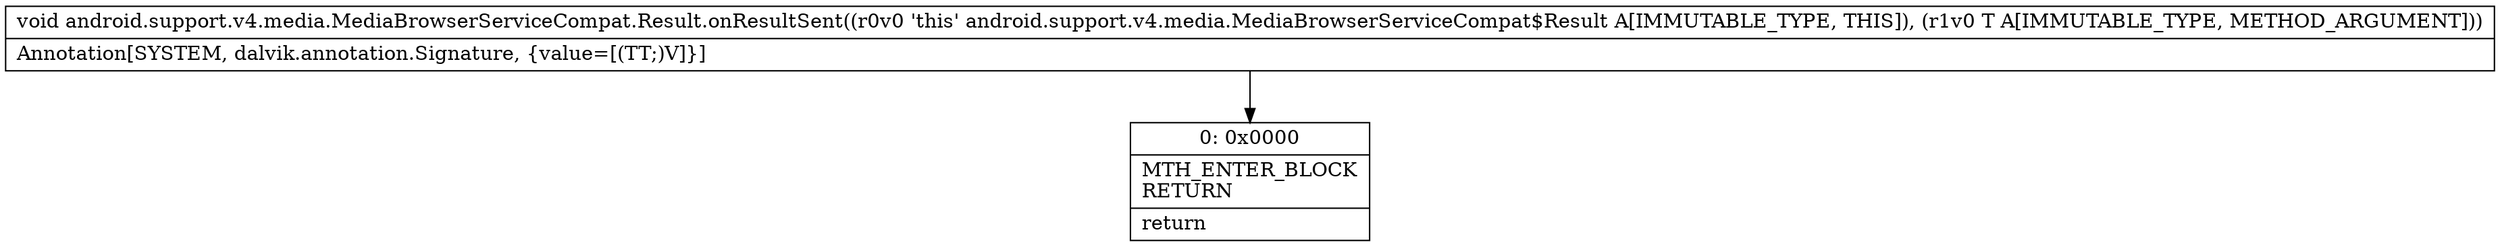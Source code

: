 digraph "CFG forandroid.support.v4.media.MediaBrowserServiceCompat.Result.onResultSent(Ljava\/lang\/Object;)V" {
Node_0 [shape=record,label="{0\:\ 0x0000|MTH_ENTER_BLOCK\lRETURN\l|return\l}"];
MethodNode[shape=record,label="{void android.support.v4.media.MediaBrowserServiceCompat.Result.onResultSent((r0v0 'this' android.support.v4.media.MediaBrowserServiceCompat$Result A[IMMUTABLE_TYPE, THIS]), (r1v0 T A[IMMUTABLE_TYPE, METHOD_ARGUMENT]))  | Annotation[SYSTEM, dalvik.annotation.Signature, \{value=[(TT;)V]\}]\l}"];
MethodNode -> Node_0;
}

